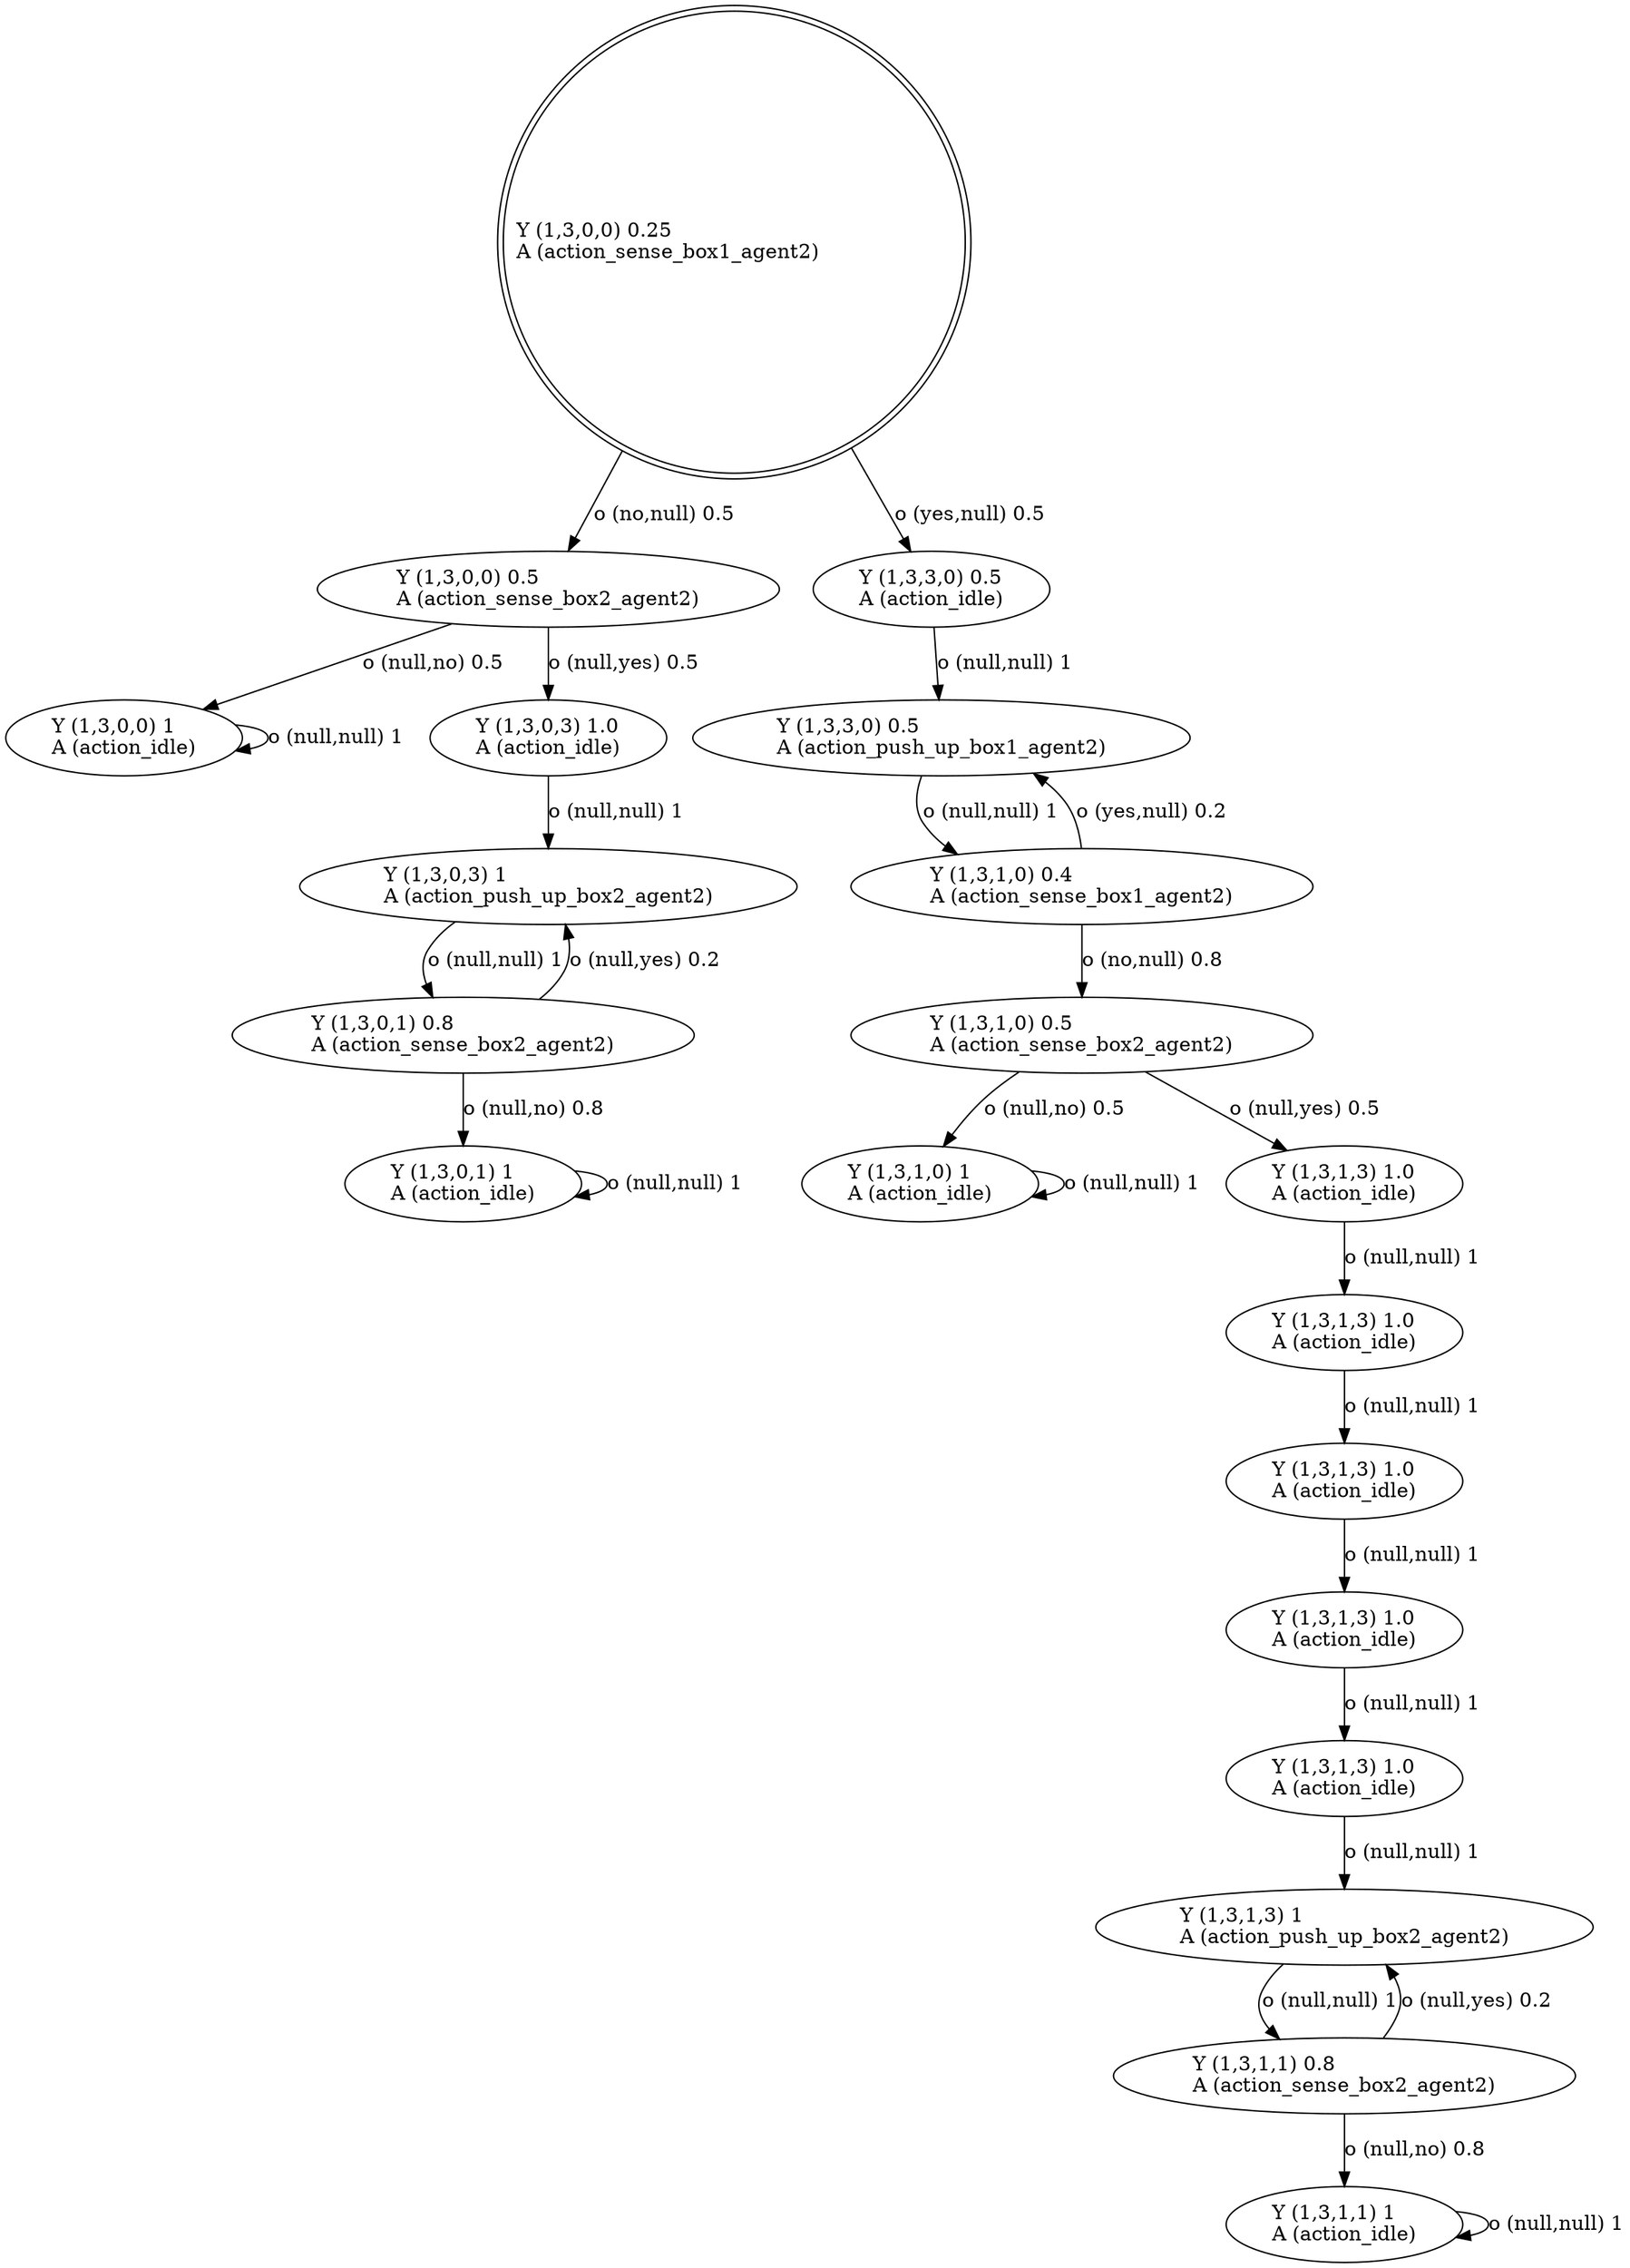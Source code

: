 digraph "G" {
root [label="Y (1,3,0,0) 0.25\lA (action_sense_box1_agent2)\l", labeljust="l", shape=doublecircle];
x0row2 [label="Y (1,3,0,0) 0.5\lA (action_sense_box2_agent2)\l"];
x0row34 [label="Y (1,3,1,0) 1\lA (action_idle)\l"];
x0row17 [label="Y (1,3,1,0) 0.4\lA (action_sense_box1_agent2)\l"];
x0row19 [label="Y (1,3,1,0) 0.5\lA (action_sense_box2_agent2)\l"];
x0row33 [label="Y (1,3,1,3) 1\lA (action_push_up_box2_agent2)\l"];
x0row41 [label="Y (1,3,1,1) 0.8\lA (action_sense_box2_agent2)\l"];
x0row48 [label="Y (1,3,1,1) 1\lA (action_idle)\l"];
x0row66 [label="Y (1,3,0,3) 1\lA (action_push_up_box2_agent2)\l"];
x0row67 [label="Y (1,3,0,0) 1\lA (action_idle)\l"];
x0row73 [label="Y (1,3,0,1) 0.8\lA (action_sense_box2_agent2)\l"];
x0row79 [label="Y (1,3,0,1) 1\lA (action_idle)\l"];
x0row1 [label="Y (1,3,3,0) 0.5\lA (action_push_up_box1_agent2)\l"];
x0row1_noop_0 [label="Y (1,3,3,0) 0.5\lA (action_idle)\l"];
x0row66_noop_0 [label="Y (1,3,0,3) 1.0\lA (action_idle)\l"];
x0row33_noop_0 [label="Y (1,3,1,3) 1.0\lA (action_idle)\l"];
x0row33_noop_1 [label="Y (1,3,1,3) 1.0\lA (action_idle)\l"];
x0row33_noop_2 [label="Y (1,3,1,3) 1.0\lA (action_idle)\l"];
x0row33_noop_3 [label="Y (1,3,1,3) 1.0\lA (action_idle)\l"];
x0row33_noop_4 [label="Y (1,3,1,3) 1.0\lA (action_idle)\l"];
root -> x0row2  [key=0, label="o (no,null) 0.5\l"];
root -> x0row1_noop_0  [key=0, label="o (yes,null) 0.5\l"];
x0row2 -> x0row67  [key=0, label="o (null,no) 0.5\l"];
x0row2 -> x0row66_noop_0  [key=0, label="o (null,yes) 0.5\l"];
x0row34 -> x0row34  [key=0, label="o (null,null) 1\l"];
x0row17 -> x0row1  [key=0, label="o (yes,null) 0.2\l"];
x0row17 -> x0row19  [key=0, label="o (no,null) 0.8\l"];
x0row19 -> x0row34  [key=0, label="o (null,no) 0.5\l"];
x0row19 -> x0row33_noop_0  [key=0, label="o (null,yes) 0.5\l"];
x0row33 -> x0row41  [key=0, label="o (null,null) 1\l"];
x0row41 -> x0row33  [key=0, label="o (null,yes) 0.2\l"];
x0row41 -> x0row48  [key=0, label="o (null,no) 0.8\l"];
x0row48 -> x0row48  [key=0, label="o (null,null) 1\l"];
x0row66 -> x0row73  [key=0, label="o (null,null) 1\l"];
x0row67 -> x0row67  [key=0, label="o (null,null) 1\l"];
x0row73 -> x0row66  [key=0, label="o (null,yes) 0.2\l"];
x0row73 -> x0row79  [key=0, label="o (null,no) 0.8\l"];
x0row79 -> x0row79  [key=0, label="o (null,null) 1\l"];
x0row1 -> x0row17  [key=0, label="o (null,null) 1\l"];
x0row1_noop_0 -> x0row1  [key=0, label="o (null,null) 1\l"];
x0row66_noop_0 -> x0row66  [key=0, label="o (null,null) 1\l"];
x0row33_noop_0 -> x0row33_noop_1  [key=0, label="o (null,null) 1\l"];
x0row33_noop_1 -> x0row33_noop_2  [key=0, label="o (null,null) 1\l"];
x0row33_noop_2 -> x0row33_noop_3  [key=0, label="o (null,null) 1\l"];
x0row33_noop_3 -> x0row33_noop_4  [key=0, label="o (null,null) 1\l"];
x0row33_noop_4 -> x0row33  [key=0, label="o (null,null) 1\l"];
}
